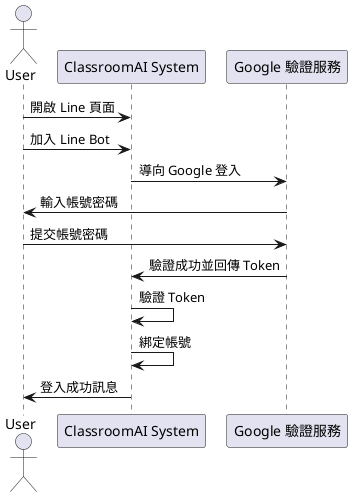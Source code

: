 @startuml
actor User
participant "ClassroomAI System" as System
participant "Google 驗證服務" as Google

User -> System : 開啟 Line 頁面
User -> System : 加入 Line Bot

System -> Google : 導向 Google 登入
Google -> User : 輸入帳號密碼
User -> Google : 提交帳號密碼

Google -> System : 驗證成功並回傳 Token
System -> System : 驗證 Token
System -> System : 綁定帳號
System -> User : 登入成功訊息

@enduml
